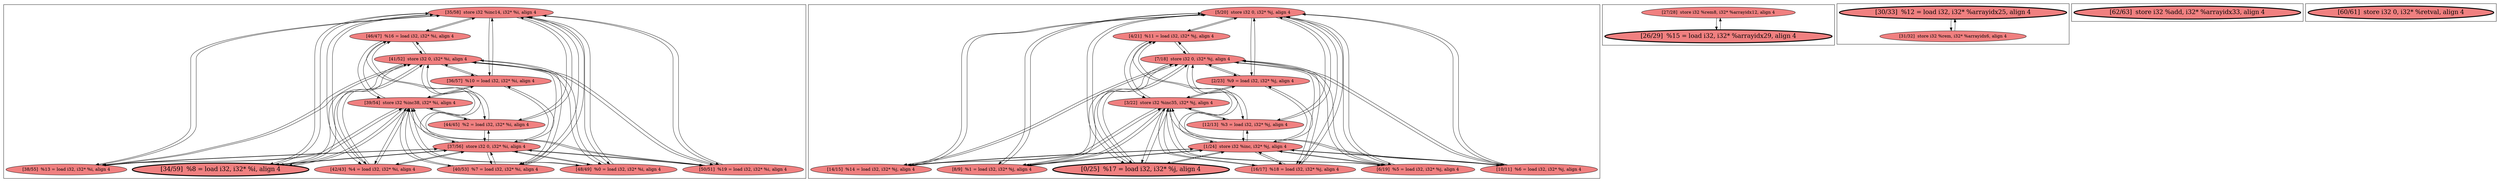 
digraph G {



node127->node122 [ ]
node119->node118 [ ]
node122->node127 [ ]
node127->node131 [ ]
node119->node108 [ ]
node128->node125 [ ]
node129->node125 [ ]
node125->node128 [ ]
node107->node113 [ ]
node113->node115 [ ]
node108->node113 [ ]
node127->node124 [ ]
node122->node128 [ ]
node127->node120 [ ]
node118->node113 [ ]
node120->node127 [ ]
node121->node126 [ ]
node113->node108 [ ]
node126->node121 [ ]
node109->node113 [ ]
node113->node109 [ ]
node112->node117 [ ]
node128->node131 [ ]
node131->node128 [ ]
node113->node112 [ ]
node112->node113 [ ]
node121->node129 [ ]
node129->node121 [ ]
node108->node119 [ ]
node124->node128 [ ]
node131->node127 [ ]
node125->node127 [ ]
node127->node130 [ ]
node121->node128 [ ]
node119->node111 [ ]
node111->node119 [ ]
node126->node122 [ ]
node122->node126 [ ]
node102->node103 [ ]
node103->node102 [ ]
node126->node131 [ ]
node110->node115 [ ]
node115->node110 [ ]
node128->node123 [ ]
node113->node114 [ ]
node117->node112 [ ]
node108->node110 [ ]
node114->node113 [ ]
node110->node109 [ ]
node129->node123 [ ]
node110->node116 [ ]
node131->node126 [ ]
node122->node129 [ ]
node119->node109 [ ]
node119->node107 [ ]
node129->node130 [ ]
node131->node129 [ ]
node117->node107 [ ]
node128->node122 [ ]
node113->node118 [ ]
node117->node116 [ ]
node127->node125 [ ]
node119->node116 [ ]
node117->node114 [ ]
node105->node104 [ ]
node116->node110 [ ]
node120->node126 [ ]
node128->node120 [ ]
node110->node111 [ ]
node125->node129 [ ]
node110->node108 [ ]
node125->node126 [ ]
node112->node110 [ ]
node115->node117 [ ]
node113->node116 [ ]
node108->node117 [ ]
node123->node128 [ ]
node114->node110 [ ]
node128->node121 [ ]
node117->node108 [ ]
node124->node129 [ ]
node128->node124 [ ]
node110->node118 [ ]
node127->node123 [ ]
node110->node112 [ ]
node119->node114 [ ]
node130->node128 [ ]
node123->node127 [ ]
node129->node132 [ ]
node132->node129 [ ]
node118->node110 [ ]
node110->node107 [ ]
node120->node129 [ ]
node124->node127 [ ]
node114->node117 [ ]
node107->node110 [ ]
node127->node121 [ ]
node129->node124 [ ]
node118->node117 [ ]
node126->node130 [ ]
node129->node131 [ ]
node117->node115 [ ]
node120->node128 [ ]
node112->node119 [ ]
node117->node118 [ ]
node129->node122 [ ]
node113->node111 [ ]
node132->node126 [ ]
node104->node105 [ ]
node111->node113 [ ]
node115->node119 [ ]
node126->node132 [ ]
node130->node127 [ ]
node107->node117 [ ]
node121->node127 [ ]
node111->node110 [ ]
node128->node130 [ ]
node127->node132 [ ]
node130->node129 [ ]
node123->node129 [ ]
node126->node120 [ ]
node109->node117 [ ]
node119->node115 [ ]
node123->node126 [ ]
node132->node127 [ ]
node128->node132 [ ]
node117->node111 [ ]
node110->node114 [ ]
node126->node123 [ ]
node118->node119 [ ]
node124->node126 [ ]
node119->node112 [ ]
node114->node119 [ ]
node109->node110 [ ]
node116->node119 [ ]
node109->node119 [ ]
node113->node107 [ ]
node116->node113 [ ]
node132->node128 [ ]
node117->node109 [ ]
node115->node113 [ ]
node107->node119 [ ]
node129->node120 [ ]
node126->node124 [ ]
node111->node117 [ ]
node130->node126 [ ]
node116->node117 [ ]
node126->node125 [ ]


subgraph cluster4 {


node132 [fillcolor=lightcoral,label="[36/57]  %10 = load i32, i32* %i, align 4",shape=ellipse,style=filled ]
node131 [fillcolor=lightcoral,label="[38/55]  %13 = load i32, i32* %i, align 4",shape=ellipse,style=filled ]
node128 [fillcolor=lightcoral,label="[37/56]  store i32 0, i32* %i, align 4",shape=ellipse,style=filled ]
node127 [fillcolor=lightcoral,label="[35/58]  store i32 %inc14, i32* %i, align 4",shape=ellipse,style=filled ]
node126 [fillcolor=lightcoral,label="[41/52]  store i32 0, i32* %i, align 4",shape=ellipse,style=filled ]
node123 [fillcolor=lightcoral,label="[44/45]  %2 = load i32, i32* %i, align 4",shape=ellipse,style=filled ]
node120 [fillcolor=lightcoral,label="[50/51]  %19 = load i32, i32* %i, align 4",shape=ellipse,style=filled ]
node130 [penwidth=3.0,fontsize=20,fillcolor=lightcoral,label="[34/59]  %8 = load i32, i32* %i, align 4",shape=ellipse,style=filled ]
node121 [fillcolor=lightcoral,label="[48/49]  %0 = load i32, i32* %i, align 4",shape=ellipse,style=filled ]
node124 [fillcolor=lightcoral,label="[42/43]  %4 = load i32, i32* %i, align 4",shape=ellipse,style=filled ]
node125 [fillcolor=lightcoral,label="[40/53]  %7 = load i32, i32* %i, align 4",shape=ellipse,style=filled ]
node129 [fillcolor=lightcoral,label="[39/54]  store i32 %inc38, i32* %i, align 4",shape=ellipse,style=filled ]
node122 [fillcolor=lightcoral,label="[46/47]  %16 = load i32, i32* %i, align 4",shape=ellipse,style=filled ]



}

subgraph cluster3 {


node119 [fillcolor=lightcoral,label="[5/20]  store i32 0, i32* %j, align 4",shape=ellipse,style=filled ]
node118 [fillcolor=lightcoral,label="[4/21]  %11 = load i32, i32* %j, align 4",shape=ellipse,style=filled ]
node117 [fillcolor=lightcoral,label="[3/22]  store i32 %inc35, i32* %j, align 4",shape=ellipse,style=filled ]
node116 [fillcolor=lightcoral,label="[2/23]  %9 = load i32, i32* %j, align 4",shape=ellipse,style=filled ]
node115 [penwidth=3.0,fontsize=20,fillcolor=lightcoral,label="[0/25]  %17 = load i32, i32* %j, align 4",shape=ellipse,style=filled ]
node114 [fillcolor=lightcoral,label="[12/13]  %3 = load i32, i32* %j, align 4",shape=ellipse,style=filled ]
node113 [fillcolor=lightcoral,label="[1/24]  store i32 %inc, i32* %j, align 4",shape=ellipse,style=filled ]
node108 [fillcolor=lightcoral,label="[14/15]  %14 = load i32, i32* %j, align 4",shape=ellipse,style=filled ]
node107 [fillcolor=lightcoral,label="[16/17]  %18 = load i32, i32* %j, align 4",shape=ellipse,style=filled ]
node109 [fillcolor=lightcoral,label="[10/11]  %6 = load i32, i32* %j, align 4",shape=ellipse,style=filled ]
node110 [fillcolor=lightcoral,label="[7/18]  store i32 0, i32* %j, align 4",shape=ellipse,style=filled ]
node111 [fillcolor=lightcoral,label="[8/9]  %1 = load i32, i32* %j, align 4",shape=ellipse,style=filled ]
node112 [fillcolor=lightcoral,label="[6/19]  %5 = load i32, i32* %j, align 4",shape=ellipse,style=filled ]



}

subgraph cluster2 {


node106 [penwidth=3.0,fontsize=20,fillcolor=lightcoral,label="[62/63]  store i32 %add, i32* %arrayidx33, align 4",shape=ellipse,style=filled ]



}

subgraph cluster5 {


node133 [penwidth=3.0,fontsize=20,fillcolor=lightcoral,label="[60/61]  store i32 0, i32* %retval, align 4",shape=ellipse,style=filled ]



}

subgraph cluster0 {


node103 [penwidth=3.0,fontsize=20,fillcolor=lightcoral,label="[26/29]  %15 = load i32, i32* %arrayidx29, align 4",shape=ellipse,style=filled ]
node102 [fillcolor=lightcoral,label="[27/28]  store i32 %rem8, i32* %arrayidx12, align 4",shape=ellipse,style=filled ]



}

subgraph cluster1 {


node105 [penwidth=3.0,fontsize=20,fillcolor=lightcoral,label="[30/33]  %12 = load i32, i32* %arrayidx25, align 4",shape=ellipse,style=filled ]
node104 [fillcolor=lightcoral,label="[31/32]  store i32 %rem, i32* %arrayidx6, align 4",shape=ellipse,style=filled ]



}

}
